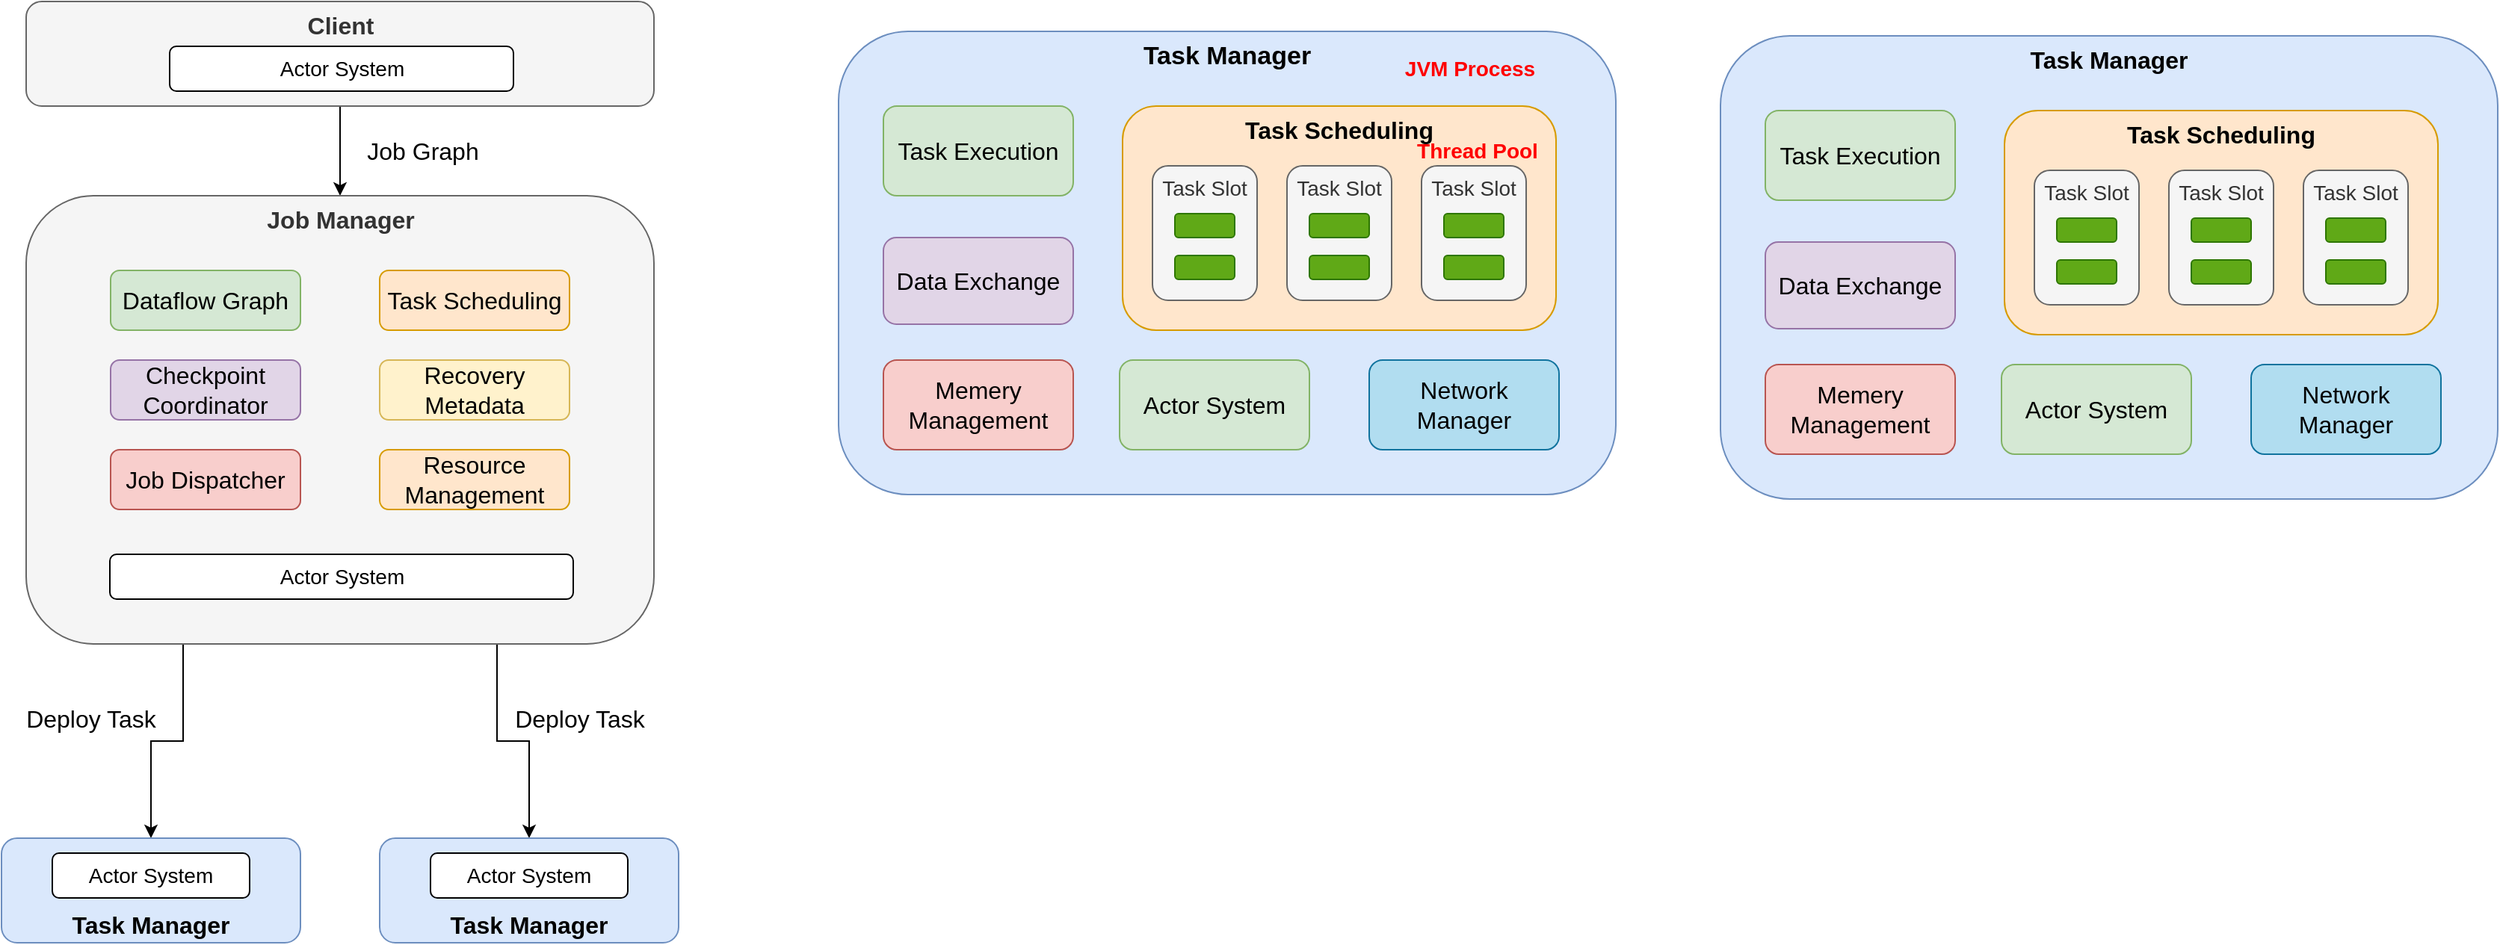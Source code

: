 <mxfile version="12.4.2" type="device" pages="1"><diagram id="SDveA9efIdS8y6Z3bIXn" name="Page-1"><mxGraphModel dx="1422" dy="822" grid="1" gridSize="10" guides="1" tooltips="1" connect="1" arrows="1" fold="1" page="1" pageScale="1" pageWidth="827" pageHeight="1169" math="0" shadow="0"><root><mxCell id="0"/><mxCell id="1" parent="0"/><mxCell id="I_TGFrH33rZZs5FY5V3y-12" style="edgeStyle=orthogonalEdgeStyle;rounded=0;orthogonalLoop=1;jettySize=auto;html=1;exitX=0.5;exitY=1;exitDx=0;exitDy=0;entryX=0.5;entryY=0;entryDx=0;entryDy=0;fontSize=16;" edge="1" parent="1" source="I_TGFrH33rZZs5FY5V3y-1" target="I_TGFrH33rZZs5FY5V3y-2"><mxGeometry relative="1" as="geometry"/></mxCell><mxCell id="I_TGFrH33rZZs5FY5V3y-1" value="Client" style="rounded=1;whiteSpace=wrap;html=1;verticalAlign=top;fontSize=16;fontStyle=1;fillColor=#f5f5f5;strokeColor=#666666;fontColor=#333333;" vertex="1" parent="1"><mxGeometry x="66.5" y="160" width="420" height="70" as="geometry"/></mxCell><mxCell id="I_TGFrH33rZZs5FY5V3y-14" style="edgeStyle=orthogonalEdgeStyle;rounded=0;orthogonalLoop=1;jettySize=auto;html=1;exitX=0.25;exitY=1;exitDx=0;exitDy=0;entryX=0.5;entryY=0;entryDx=0;entryDy=0;fontSize=16;" edge="1" parent="1" source="I_TGFrH33rZZs5FY5V3y-2" target="I_TGFrH33rZZs5FY5V3y-3"><mxGeometry relative="1" as="geometry"/></mxCell><mxCell id="I_TGFrH33rZZs5FY5V3y-18" style="edgeStyle=orthogonalEdgeStyle;rounded=0;orthogonalLoop=1;jettySize=auto;html=1;exitX=0.75;exitY=1;exitDx=0;exitDy=0;entryX=0.5;entryY=0;entryDx=0;entryDy=0;fontSize=16;" edge="1" parent="1" source="I_TGFrH33rZZs5FY5V3y-2" target="I_TGFrH33rZZs5FY5V3y-16"><mxGeometry relative="1" as="geometry"/></mxCell><mxCell id="I_TGFrH33rZZs5FY5V3y-2" value="Job Manager" style="rounded=1;whiteSpace=wrap;html=1;fontSize=16;verticalAlign=top;fontStyle=1;fillColor=#f5f5f5;strokeColor=#666666;fontColor=#333333;" vertex="1" parent="1"><mxGeometry x="66.5" y="290" width="420" height="300" as="geometry"/></mxCell><mxCell id="I_TGFrH33rZZs5FY5V3y-3" value="Task Manager" style="rounded=1;whiteSpace=wrap;html=1;fontSize=16;verticalAlign=bottom;fontStyle=1;fillColor=#dae8fc;strokeColor=#6c8ebf;" vertex="1" parent="1"><mxGeometry x="50" y="720" width="200" height="70" as="geometry"/></mxCell><mxCell id="I_TGFrH33rZZs5FY5V3y-4" value="Actor System" style="rounded=1;whiteSpace=wrap;html=1;fontSize=14;" vertex="1" parent="1"><mxGeometry x="162.5" y="190" width="230" height="30" as="geometry"/></mxCell><mxCell id="I_TGFrH33rZZs5FY5V3y-5" value="Actor System" style="rounded=1;whiteSpace=wrap;html=1;fontSize=14;" vertex="1" parent="1"><mxGeometry x="122.5" y="530" width="310" height="30" as="geometry"/></mxCell><mxCell id="I_TGFrH33rZZs5FY5V3y-6" value="Dataflow Graph" style="rounded=1;whiteSpace=wrap;html=1;fontSize=16;fillColor=#d5e8d4;strokeColor=#82b366;" vertex="1" parent="1"><mxGeometry x="123" y="340" width="127" height="40" as="geometry"/></mxCell><mxCell id="I_TGFrH33rZZs5FY5V3y-7" value="Task Scheduling" style="rounded=1;whiteSpace=wrap;html=1;fontSize=16;fillColor=#ffe6cc;strokeColor=#d79b00;" vertex="1" parent="1"><mxGeometry x="303" y="340" width="127" height="40" as="geometry"/></mxCell><mxCell id="I_TGFrH33rZZs5FY5V3y-8" value="Checkpoint Coordinator" style="rounded=1;whiteSpace=wrap;html=1;fontSize=16;fillColor=#e1d5e7;strokeColor=#9673a6;" vertex="1" parent="1"><mxGeometry x="123" y="400" width="127" height="40" as="geometry"/></mxCell><mxCell id="I_TGFrH33rZZs5FY5V3y-9" value="Recovery Metadata" style="rounded=1;whiteSpace=wrap;html=1;fontSize=16;fillColor=#fff2cc;strokeColor=#d6b656;" vertex="1" parent="1"><mxGeometry x="303" y="400" width="127" height="40" as="geometry"/></mxCell><mxCell id="I_TGFrH33rZZs5FY5V3y-10" value="Resource Management" style="rounded=1;whiteSpace=wrap;html=1;fontSize=16;fillColor=#ffe6cc;strokeColor=#d79b00;" vertex="1" parent="1"><mxGeometry x="303" y="460" width="127" height="40" as="geometry"/></mxCell><mxCell id="I_TGFrH33rZZs5FY5V3y-11" value="Job Dispatcher" style="rounded=1;whiteSpace=wrap;html=1;fontSize=16;fillColor=#f8cecc;strokeColor=#b85450;" vertex="1" parent="1"><mxGeometry x="123" y="460" width="127" height="40" as="geometry"/></mxCell><mxCell id="I_TGFrH33rZZs5FY5V3y-13" value="Job Graph" style="text;html=1;strokeColor=none;fillColor=none;align=center;verticalAlign=middle;whiteSpace=wrap;rounded=0;fontSize=16;" vertex="1" parent="1"><mxGeometry x="286.5" y="250" width="90" height="20" as="geometry"/></mxCell><mxCell id="I_TGFrH33rZZs5FY5V3y-15" value="Actor System" style="rounded=1;whiteSpace=wrap;html=1;fontSize=14;" vertex="1" parent="1"><mxGeometry x="84" y="730" width="132" height="30" as="geometry"/></mxCell><mxCell id="I_TGFrH33rZZs5FY5V3y-16" value="Task Manager" style="rounded=1;whiteSpace=wrap;html=1;fontSize=16;verticalAlign=bottom;fontStyle=1;fillColor=#dae8fc;strokeColor=#6c8ebf;" vertex="1" parent="1"><mxGeometry x="303" y="720" width="200" height="70" as="geometry"/></mxCell><mxCell id="I_TGFrH33rZZs5FY5V3y-17" value="Actor System" style="rounded=1;whiteSpace=wrap;html=1;fontSize=14;" vertex="1" parent="1"><mxGeometry x="337" y="730" width="132" height="30" as="geometry"/></mxCell><mxCell id="I_TGFrH33rZZs5FY5V3y-19" value="Deploy Task" style="text;html=1;strokeColor=none;fillColor=none;align=center;verticalAlign=middle;whiteSpace=wrap;rounded=0;fontSize=16;" vertex="1" parent="1"><mxGeometry x="50" y="630" width="120" height="20" as="geometry"/></mxCell><mxCell id="I_TGFrH33rZZs5FY5V3y-20" value="Deploy Task" style="text;html=1;strokeColor=none;fillColor=none;align=center;verticalAlign=middle;whiteSpace=wrap;rounded=0;fontSize=16;" vertex="1" parent="1"><mxGeometry x="376.5" y="630" width="120" height="20" as="geometry"/></mxCell><mxCell id="I_TGFrH33rZZs5FY5V3y-21" value="Task Manager" style="rounded=1;whiteSpace=wrap;html=1;fontSize=17;verticalAlign=top;fontStyle=1;fillColor=#dae8fc;strokeColor=#6c8ebf;" vertex="1" parent="1"><mxGeometry x="610" y="180" width="520" height="310" as="geometry"/></mxCell><mxCell id="I_TGFrH33rZZs5FY5V3y-22" value="Task Execution" style="rounded=1;whiteSpace=wrap;html=1;fontSize=16;fillColor=#d5e8d4;strokeColor=#82b366;" vertex="1" parent="1"><mxGeometry x="640" y="230" width="127" height="60" as="geometry"/></mxCell><mxCell id="I_TGFrH33rZZs5FY5V3y-23" value="Data Exchange" style="rounded=1;whiteSpace=wrap;html=1;fontSize=16;fillColor=#e1d5e7;strokeColor=#9673a6;" vertex="1" parent="1"><mxGeometry x="640" y="318" width="127" height="58" as="geometry"/></mxCell><mxCell id="I_TGFrH33rZZs5FY5V3y-24" value="Memery Management" style="rounded=1;whiteSpace=wrap;html=1;fontSize=16;fillColor=#f8cecc;strokeColor=#b85450;" vertex="1" parent="1"><mxGeometry x="640" y="400" width="127" height="60" as="geometry"/></mxCell><mxCell id="I_TGFrH33rZZs5FY5V3y-25" value="Actor System" style="rounded=1;whiteSpace=wrap;html=1;fontSize=16;fillColor=#d5e8d4;strokeColor=#82b366;" vertex="1" parent="1"><mxGeometry x="798" y="400" width="127" height="60" as="geometry"/></mxCell><mxCell id="I_TGFrH33rZZs5FY5V3y-26" value="Network Manager" style="rounded=1;whiteSpace=wrap;html=1;fontSize=16;fillColor=#b1ddf0;strokeColor=#10739e;" vertex="1" parent="1"><mxGeometry x="965" y="400" width="127" height="60" as="geometry"/></mxCell><mxCell id="I_TGFrH33rZZs5FY5V3y-27" value="Task Scheduling" style="rounded=1;whiteSpace=wrap;html=1;fontSize=16;fillColor=#ffe6cc;strokeColor=#d79b00;verticalAlign=top;fontStyle=1" vertex="1" parent="1"><mxGeometry x="800" y="230" width="290" height="150" as="geometry"/></mxCell><mxCell id="I_TGFrH33rZZs5FY5V3y-28" value="Task Slot" style="rounded=1;whiteSpace=wrap;html=1;fontSize=14;fillColor=#f5f5f5;strokeColor=#666666;verticalAlign=top;fontColor=#333333;" vertex="1" parent="1"><mxGeometry x="820" y="270" width="70" height="90" as="geometry"/></mxCell><mxCell id="I_TGFrH33rZZs5FY5V3y-30" value="" style="rounded=1;whiteSpace=wrap;html=1;fontSize=16;fillColor=#60a917;strokeColor=#2D7600;fontColor=#ffffff;" vertex="1" parent="1"><mxGeometry x="835" y="330" width="40" height="16" as="geometry"/></mxCell><mxCell id="I_TGFrH33rZZs5FY5V3y-31" value="" style="rounded=1;whiteSpace=wrap;html=1;fontSize=16;fillColor=#60a917;strokeColor=#2D7600;fontColor=#ffffff;" vertex="1" parent="1"><mxGeometry x="835" y="302" width="40" height="16" as="geometry"/></mxCell><mxCell id="I_TGFrH33rZZs5FY5V3y-38" value="Task Slot" style="rounded=1;whiteSpace=wrap;html=1;fontSize=14;fillColor=#f5f5f5;strokeColor=#666666;verticalAlign=top;fontColor=#333333;" vertex="1" parent="1"><mxGeometry x="910" y="270" width="70" height="90" as="geometry"/></mxCell><mxCell id="I_TGFrH33rZZs5FY5V3y-39" value="" style="rounded=1;whiteSpace=wrap;html=1;fontSize=16;fillColor=#60a917;strokeColor=#2D7600;fontColor=#ffffff;" vertex="1" parent="1"><mxGeometry x="925" y="330" width="40" height="16" as="geometry"/></mxCell><mxCell id="I_TGFrH33rZZs5FY5V3y-40" value="" style="rounded=1;whiteSpace=wrap;html=1;fontSize=16;fillColor=#60a917;strokeColor=#2D7600;fontColor=#ffffff;" vertex="1" parent="1"><mxGeometry x="925" y="302" width="40" height="16" as="geometry"/></mxCell><mxCell id="I_TGFrH33rZZs5FY5V3y-41" value="Task Slot" style="rounded=1;whiteSpace=wrap;html=1;fontSize=14;fillColor=#f5f5f5;strokeColor=#666666;verticalAlign=top;fontColor=#333333;" vertex="1" parent="1"><mxGeometry x="1000" y="270" width="70" height="90" as="geometry"/></mxCell><mxCell id="I_TGFrH33rZZs5FY5V3y-42" value="" style="rounded=1;whiteSpace=wrap;html=1;fontSize=16;fillColor=#60a917;strokeColor=#2D7600;fontColor=#ffffff;" vertex="1" parent="1"><mxGeometry x="1015" y="330" width="40" height="16" as="geometry"/></mxCell><mxCell id="I_TGFrH33rZZs5FY5V3y-43" value="" style="rounded=1;whiteSpace=wrap;html=1;fontSize=16;fillColor=#60a917;strokeColor=#2D7600;fontColor=#ffffff;" vertex="1" parent="1"><mxGeometry x="1015" y="302" width="40" height="16" as="geometry"/></mxCell><mxCell id="I_TGFrH33rZZs5FY5V3y-48" value="Task Manager" style="rounded=1;whiteSpace=wrap;html=1;fontSize=16;verticalAlign=top;fontStyle=1;fillColor=#dae8fc;strokeColor=#6c8ebf;" vertex="1" parent="1"><mxGeometry x="1200" y="183" width="520" height="310" as="geometry"/></mxCell><mxCell id="I_TGFrH33rZZs5FY5V3y-49" value="Task Execution" style="rounded=1;whiteSpace=wrap;html=1;fontSize=16;fillColor=#d5e8d4;strokeColor=#82b366;" vertex="1" parent="1"><mxGeometry x="1230" y="233" width="127" height="60" as="geometry"/></mxCell><mxCell id="I_TGFrH33rZZs5FY5V3y-50" value="Data Exchange" style="rounded=1;whiteSpace=wrap;html=1;fontSize=16;fillColor=#e1d5e7;strokeColor=#9673a6;" vertex="1" parent="1"><mxGeometry x="1230" y="321" width="127" height="58" as="geometry"/></mxCell><mxCell id="I_TGFrH33rZZs5FY5V3y-51" value="Memery Management" style="rounded=1;whiteSpace=wrap;html=1;fontSize=16;fillColor=#f8cecc;strokeColor=#b85450;" vertex="1" parent="1"><mxGeometry x="1230" y="403" width="127" height="60" as="geometry"/></mxCell><mxCell id="I_TGFrH33rZZs5FY5V3y-52" value="Actor System" style="rounded=1;whiteSpace=wrap;html=1;fontSize=16;fillColor=#d5e8d4;strokeColor=#82b366;" vertex="1" parent="1"><mxGeometry x="1388" y="403" width="127" height="60" as="geometry"/></mxCell><mxCell id="I_TGFrH33rZZs5FY5V3y-53" value="Network Manager" style="rounded=1;whiteSpace=wrap;html=1;fontSize=16;fillColor=#b1ddf0;strokeColor=#10739e;" vertex="1" parent="1"><mxGeometry x="1555" y="403" width="127" height="60" as="geometry"/></mxCell><mxCell id="I_TGFrH33rZZs5FY5V3y-54" value="Task Scheduling" style="rounded=1;whiteSpace=wrap;html=1;fontSize=16;fillColor=#ffe6cc;strokeColor=#d79b00;verticalAlign=top;fontStyle=1" vertex="1" parent="1"><mxGeometry x="1390" y="233" width="290" height="150" as="geometry"/></mxCell><mxCell id="I_TGFrH33rZZs5FY5V3y-55" value="Task Slot" style="rounded=1;whiteSpace=wrap;html=1;fontSize=14;fillColor=#f5f5f5;strokeColor=#666666;verticalAlign=top;fontColor=#333333;" vertex="1" parent="1"><mxGeometry x="1410" y="273" width="70" height="90" as="geometry"/></mxCell><mxCell id="I_TGFrH33rZZs5FY5V3y-56" value="" style="rounded=1;whiteSpace=wrap;html=1;fontSize=16;fillColor=#60a917;strokeColor=#2D7600;fontColor=#ffffff;" vertex="1" parent="1"><mxGeometry x="1425" y="333" width="40" height="16" as="geometry"/></mxCell><mxCell id="I_TGFrH33rZZs5FY5V3y-57" value="" style="rounded=1;whiteSpace=wrap;html=1;fontSize=16;fillColor=#60a917;strokeColor=#2D7600;fontColor=#ffffff;" vertex="1" parent="1"><mxGeometry x="1425" y="305" width="40" height="16" as="geometry"/></mxCell><mxCell id="I_TGFrH33rZZs5FY5V3y-58" value="Task Slot" style="rounded=1;whiteSpace=wrap;html=1;fontSize=14;fillColor=#f5f5f5;strokeColor=#666666;verticalAlign=top;fontColor=#333333;" vertex="1" parent="1"><mxGeometry x="1500" y="273" width="70" height="90" as="geometry"/></mxCell><mxCell id="I_TGFrH33rZZs5FY5V3y-59" value="" style="rounded=1;whiteSpace=wrap;html=1;fontSize=16;fillColor=#60a917;strokeColor=#2D7600;fontColor=#ffffff;" vertex="1" parent="1"><mxGeometry x="1515" y="333" width="40" height="16" as="geometry"/></mxCell><mxCell id="I_TGFrH33rZZs5FY5V3y-60" value="" style="rounded=1;whiteSpace=wrap;html=1;fontSize=16;fillColor=#60a917;strokeColor=#2D7600;fontColor=#ffffff;" vertex="1" parent="1"><mxGeometry x="1515" y="305" width="40" height="16" as="geometry"/></mxCell><mxCell id="I_TGFrH33rZZs5FY5V3y-61" value="Task Slot" style="rounded=1;whiteSpace=wrap;html=1;fontSize=14;fillColor=#f5f5f5;strokeColor=#666666;verticalAlign=top;fontColor=#333333;" vertex="1" parent="1"><mxGeometry x="1590" y="273" width="70" height="90" as="geometry"/></mxCell><mxCell id="I_TGFrH33rZZs5FY5V3y-62" value="" style="rounded=1;whiteSpace=wrap;html=1;fontSize=16;fillColor=#60a917;strokeColor=#2D7600;fontColor=#ffffff;" vertex="1" parent="1"><mxGeometry x="1605" y="333" width="40" height="16" as="geometry"/></mxCell><mxCell id="I_TGFrH33rZZs5FY5V3y-63" value="" style="rounded=1;whiteSpace=wrap;html=1;fontSize=16;fillColor=#60a917;strokeColor=#2D7600;fontColor=#ffffff;" vertex="1" parent="1"><mxGeometry x="1605" y="305" width="40" height="16" as="geometry"/></mxCell><mxCell id="I_TGFrH33rZZs5FY5V3y-64" value="JVM Process" style="text;html=1;strokeColor=none;fillColor=none;align=center;verticalAlign=middle;whiteSpace=wrap;rounded=0;fontSize=14;fontColor=#FF0000;fontStyle=1" vertex="1" parent="1"><mxGeometry x="975" y="195" width="115" height="20" as="geometry"/></mxCell><mxCell id="I_TGFrH33rZZs5FY5V3y-65" value="Thread Pool" style="text;html=1;strokeColor=none;fillColor=none;align=center;verticalAlign=middle;whiteSpace=wrap;rounded=0;fontSize=14;fontColor=#FF0000;fontStyle=1" vertex="1" parent="1"><mxGeometry x="980" y="250" width="115" height="20" as="geometry"/></mxCell></root></mxGraphModel></diagram></mxfile>